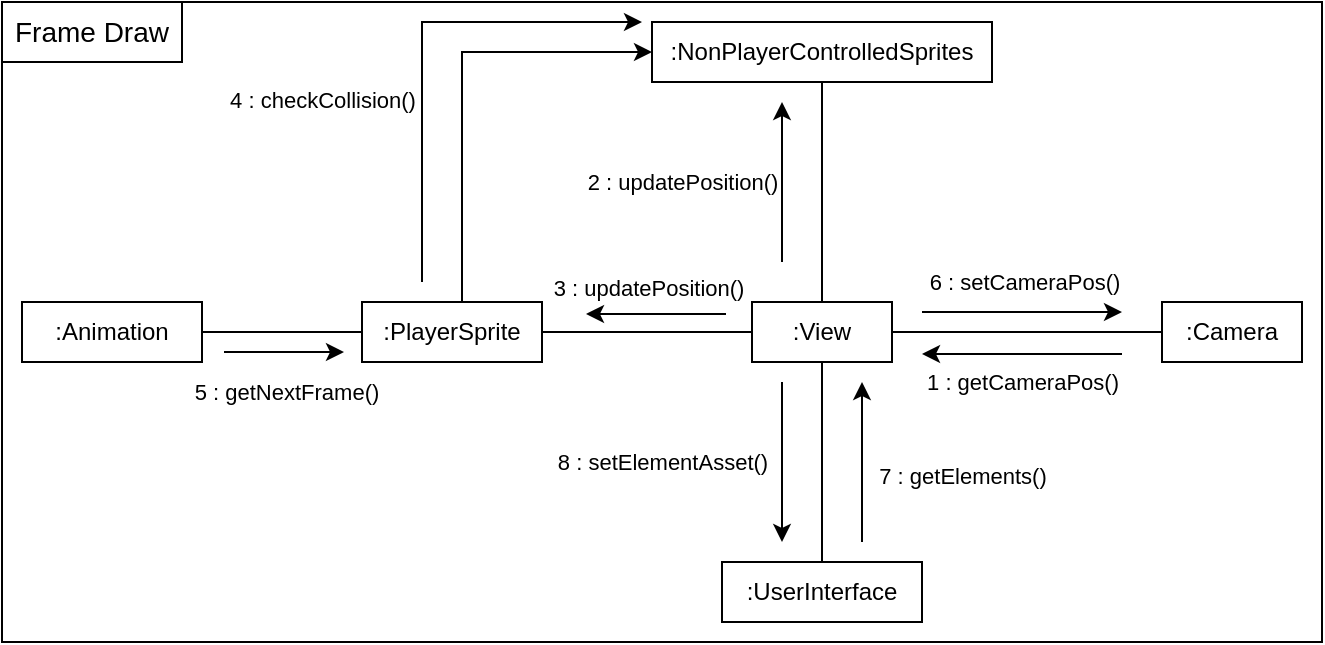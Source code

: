 <mxfile version="24.1.0" type="device">
  <diagram name="Page-1" id="PW1IP7GNdcqow8qCPgit">
    <mxGraphModel dx="989" dy="600" grid="1" gridSize="10" guides="1" tooltips="1" connect="1" arrows="1" fold="1" page="1" pageScale="1" pageWidth="827" pageHeight="1169" math="0" shadow="0">
      <root>
        <mxCell id="0" />
        <mxCell id="1" parent="0" />
        <mxCell id="cG0XF9BrShrZIhdhjnge-1" value="" style="rounded=0;whiteSpace=wrap;html=1;fillColor=none;labelPosition=left;verticalLabelPosition=top;align=right;verticalAlign=bottom;fontSize=16;spacingLeft=0;" vertex="1" parent="1">
          <mxGeometry x="260" y="400" width="660" height="320" as="geometry" />
        </mxCell>
        <mxCell id="cG0XF9BrShrZIhdhjnge-2" value="Frame Draw" style="text;html=1;align=center;verticalAlign=middle;whiteSpace=wrap;rounded=0;fontSize=14;fillColor=none;strokeColor=default;" vertex="1" parent="1">
          <mxGeometry x="260" y="400" width="90" height="30" as="geometry" />
        </mxCell>
        <mxCell id="cG0XF9BrShrZIhdhjnge-12" value="" style="edgeStyle=orthogonalEdgeStyle;rounded=0;orthogonalLoop=1;jettySize=auto;html=1;endArrow=none;endFill=0;" edge="1" parent="1" source="cG0XF9BrShrZIhdhjnge-3" target="cG0XF9BrShrZIhdhjnge-11">
          <mxGeometry relative="1" as="geometry" />
        </mxCell>
        <mxCell id="cG0XF9BrShrZIhdhjnge-34" value="" style="edgeStyle=orthogonalEdgeStyle;rounded=0;orthogonalLoop=1;jettySize=auto;html=1;endArrow=none;endFill=0;" edge="1" parent="1" source="cG0XF9BrShrZIhdhjnge-3" target="cG0XF9BrShrZIhdhjnge-33">
          <mxGeometry relative="1" as="geometry" />
        </mxCell>
        <mxCell id="cG0XF9BrShrZIhdhjnge-3" value=":View" style="rounded=0;whiteSpace=wrap;html=1;fillColor=none;" vertex="1" parent="1">
          <mxGeometry x="635" y="550" width="70" height="30" as="geometry" />
        </mxCell>
        <mxCell id="cG0XF9BrShrZIhdhjnge-7" value="" style="edgeStyle=orthogonalEdgeStyle;rounded=0;orthogonalLoop=1;jettySize=auto;html=1;endArrow=none;endFill=0;" edge="1" parent="1" source="cG0XF9BrShrZIhdhjnge-6" target="cG0XF9BrShrZIhdhjnge-3">
          <mxGeometry relative="1" as="geometry" />
        </mxCell>
        <mxCell id="cG0XF9BrShrZIhdhjnge-6" value=":Camera" style="rounded=0;whiteSpace=wrap;html=1;fillColor=none;" vertex="1" parent="1">
          <mxGeometry x="840" y="550" width="70" height="30" as="geometry" />
        </mxCell>
        <mxCell id="cG0XF9BrShrZIhdhjnge-8" style="edgeStyle=orthogonalEdgeStyle;rounded=0;orthogonalLoop=1;jettySize=auto;html=1;exitX=0.5;exitY=1;exitDx=0;exitDy=0;" edge="1" parent="1" source="cG0XF9BrShrZIhdhjnge-6" target="cG0XF9BrShrZIhdhjnge-6">
          <mxGeometry relative="1" as="geometry" />
        </mxCell>
        <mxCell id="cG0XF9BrShrZIhdhjnge-9" value="" style="endArrow=classic;html=1;rounded=0;" edge="1" parent="1">
          <mxGeometry width="50" height="50" relative="1" as="geometry">
            <mxPoint x="820" y="576" as="sourcePoint" />
            <mxPoint x="720" y="576" as="targetPoint" />
          </mxGeometry>
        </mxCell>
        <mxCell id="cG0XF9BrShrZIhdhjnge-10" value="1 : getCameraPos()" style="edgeLabel;html=1;align=center;verticalAlign=middle;resizable=0;points=[];labelBackgroundColor=none;" vertex="1" connectable="0" parent="cG0XF9BrShrZIhdhjnge-9">
          <mxGeometry x="-0.353" y="1" relative="1" as="geometry">
            <mxPoint x="-18" y="13" as="offset" />
          </mxGeometry>
        </mxCell>
        <mxCell id="cG0XF9BrShrZIhdhjnge-11" value=":NonPlayerControlledSprites" style="rounded=0;whiteSpace=wrap;html=1;fillColor=none;" vertex="1" parent="1">
          <mxGeometry x="585" y="410" width="170" height="30" as="geometry" />
        </mxCell>
        <mxCell id="cG0XF9BrShrZIhdhjnge-13" value="" style="endArrow=classic;html=1;rounded=0;" edge="1" parent="1">
          <mxGeometry width="50" height="50" relative="1" as="geometry">
            <mxPoint x="650" y="530" as="sourcePoint" />
            <mxPoint x="650" y="450" as="targetPoint" />
          </mxGeometry>
        </mxCell>
        <mxCell id="cG0XF9BrShrZIhdhjnge-14" value="2 : updatePosition()" style="edgeLabel;html=1;align=center;verticalAlign=middle;resizable=0;points=[];labelBackgroundColor=none;" vertex="1" connectable="0" parent="cG0XF9BrShrZIhdhjnge-13">
          <mxGeometry x="-0.353" y="1" relative="1" as="geometry">
            <mxPoint x="-49" y="-14" as="offset" />
          </mxGeometry>
        </mxCell>
        <mxCell id="cG0XF9BrShrZIhdhjnge-21" value="" style="edgeStyle=orthogonalEdgeStyle;rounded=0;orthogonalLoop=1;jettySize=auto;html=1;endArrow=none;endFill=0;" edge="1" parent="1" source="cG0XF9BrShrZIhdhjnge-19" target="cG0XF9BrShrZIhdhjnge-3">
          <mxGeometry relative="1" as="geometry" />
        </mxCell>
        <mxCell id="cG0XF9BrShrZIhdhjnge-24" style="edgeStyle=orthogonalEdgeStyle;rounded=0;orthogonalLoop=1;jettySize=auto;html=1;entryX=0;entryY=0.5;entryDx=0;entryDy=0;" edge="1" parent="1" source="cG0XF9BrShrZIhdhjnge-19" target="cG0XF9BrShrZIhdhjnge-11">
          <mxGeometry relative="1" as="geometry">
            <mxPoint x="490" y="420" as="targetPoint" />
            <Array as="points">
              <mxPoint x="490" y="425" />
            </Array>
          </mxGeometry>
        </mxCell>
        <mxCell id="cG0XF9BrShrZIhdhjnge-19" value=":PlayerSprite" style="rounded=0;whiteSpace=wrap;html=1;fillColor=none;" vertex="1" parent="1">
          <mxGeometry x="440" y="550" width="90" height="30" as="geometry" />
        </mxCell>
        <mxCell id="cG0XF9BrShrZIhdhjnge-22" value="" style="endArrow=classic;html=1;rounded=0;" edge="1" parent="1">
          <mxGeometry width="50" height="50" relative="1" as="geometry">
            <mxPoint x="622" y="556" as="sourcePoint" />
            <mxPoint x="552" y="556" as="targetPoint" />
          </mxGeometry>
        </mxCell>
        <mxCell id="cG0XF9BrShrZIhdhjnge-23" value="3 : updatePosition()" style="edgeLabel;html=1;align=center;verticalAlign=middle;resizable=0;points=[];labelBackgroundColor=none;" vertex="1" connectable="0" parent="cG0XF9BrShrZIhdhjnge-22">
          <mxGeometry x="-0.353" y="1" relative="1" as="geometry">
            <mxPoint x="-17" y="-14" as="offset" />
          </mxGeometry>
        </mxCell>
        <mxCell id="cG0XF9BrShrZIhdhjnge-25" value="" style="endArrow=classic;html=1;rounded=0;" edge="1" parent="1">
          <mxGeometry width="50" height="50" relative="1" as="geometry">
            <mxPoint x="470" y="540" as="sourcePoint" />
            <mxPoint x="580" y="410" as="targetPoint" />
            <Array as="points">
              <mxPoint x="470" y="410" />
            </Array>
          </mxGeometry>
        </mxCell>
        <mxCell id="cG0XF9BrShrZIhdhjnge-26" value="4 : checkCollision()" style="edgeLabel;html=1;align=center;verticalAlign=middle;resizable=0;points=[];labelBackgroundColor=none;" vertex="1" connectable="0" parent="cG0XF9BrShrZIhdhjnge-25">
          <mxGeometry x="-0.353" y="1" relative="1" as="geometry">
            <mxPoint x="-49" y="-14" as="offset" />
          </mxGeometry>
        </mxCell>
        <mxCell id="cG0XF9BrShrZIhdhjnge-28" value="" style="edgeStyle=orthogonalEdgeStyle;rounded=0;orthogonalLoop=1;jettySize=auto;html=1;endArrow=none;endFill=0;" edge="1" parent="1" source="cG0XF9BrShrZIhdhjnge-27" target="cG0XF9BrShrZIhdhjnge-19">
          <mxGeometry relative="1" as="geometry" />
        </mxCell>
        <mxCell id="cG0XF9BrShrZIhdhjnge-27" value=":Animation" style="rounded=0;whiteSpace=wrap;html=1;fillColor=none;" vertex="1" parent="1">
          <mxGeometry x="270" y="550" width="90" height="30" as="geometry" />
        </mxCell>
        <mxCell id="cG0XF9BrShrZIhdhjnge-29" value="" style="endArrow=classic;html=1;rounded=0;" edge="1" parent="1">
          <mxGeometry width="50" height="50" relative="1" as="geometry">
            <mxPoint x="371" y="575" as="sourcePoint" />
            <mxPoint x="431" y="575" as="targetPoint" />
          </mxGeometry>
        </mxCell>
        <mxCell id="cG0XF9BrShrZIhdhjnge-30" value="5 : getNextFrame()" style="edgeLabel;html=1;align=center;verticalAlign=middle;resizable=0;points=[];labelBackgroundColor=none;" vertex="1" connectable="0" parent="cG0XF9BrShrZIhdhjnge-29">
          <mxGeometry x="-0.353" y="1" relative="1" as="geometry">
            <mxPoint x="11" y="21" as="offset" />
          </mxGeometry>
        </mxCell>
        <mxCell id="cG0XF9BrShrZIhdhjnge-31" value="" style="endArrow=classic;html=1;rounded=0;" edge="1" parent="1">
          <mxGeometry width="50" height="50" relative="1" as="geometry">
            <mxPoint x="720" y="555" as="sourcePoint" />
            <mxPoint x="820" y="555" as="targetPoint" />
          </mxGeometry>
        </mxCell>
        <mxCell id="cG0XF9BrShrZIhdhjnge-32" value="6 : setCameraPos()" style="edgeLabel;html=1;align=center;verticalAlign=middle;resizable=0;points=[];labelBackgroundColor=none;" vertex="1" connectable="0" parent="cG0XF9BrShrZIhdhjnge-31">
          <mxGeometry x="-0.353" y="1" relative="1" as="geometry">
            <mxPoint x="18" y="-14" as="offset" />
          </mxGeometry>
        </mxCell>
        <mxCell id="cG0XF9BrShrZIhdhjnge-33" value=":UserInterface" style="rounded=0;whiteSpace=wrap;html=1;fillColor=none;" vertex="1" parent="1">
          <mxGeometry x="620" y="680" width="100" height="30" as="geometry" />
        </mxCell>
        <mxCell id="cG0XF9BrShrZIhdhjnge-35" value="" style="endArrow=classic;html=1;rounded=0;textDirection=ltr;horizontal=1;" edge="1" parent="1">
          <mxGeometry width="50" height="50" relative="1" as="geometry">
            <mxPoint x="690" y="670" as="sourcePoint" />
            <mxPoint x="690" y="590" as="targetPoint" />
          </mxGeometry>
        </mxCell>
        <mxCell id="cG0XF9BrShrZIhdhjnge-36" value="7 : getElements()" style="edgeLabel;html=1;align=center;verticalAlign=middle;resizable=0;points=[];rotation=0;labelBackgroundColor=none;" vertex="1" connectable="0" parent="cG0XF9BrShrZIhdhjnge-35">
          <mxGeometry x="-0.353" y="1" relative="1" as="geometry">
            <mxPoint x="51" y="-7" as="offset" />
          </mxGeometry>
        </mxCell>
        <mxCell id="cG0XF9BrShrZIhdhjnge-37" value="" style="endArrow=classic;html=1;rounded=0;textDirection=ltr;horizontal=1;" edge="1" parent="1">
          <mxGeometry width="50" height="50" relative="1" as="geometry">
            <mxPoint x="650" y="590" as="sourcePoint" />
            <mxPoint x="650" y="670" as="targetPoint" />
          </mxGeometry>
        </mxCell>
        <mxCell id="cG0XF9BrShrZIhdhjnge-38" value="8 : setElementAsset()" style="edgeLabel;html=1;align=center;verticalAlign=middle;resizable=0;points=[];rotation=0;labelBackgroundColor=none;" vertex="1" connectable="0" parent="cG0XF9BrShrZIhdhjnge-37">
          <mxGeometry x="-0.353" y="1" relative="1" as="geometry">
            <mxPoint x="-61" y="14" as="offset" />
          </mxGeometry>
        </mxCell>
      </root>
    </mxGraphModel>
  </diagram>
</mxfile>
